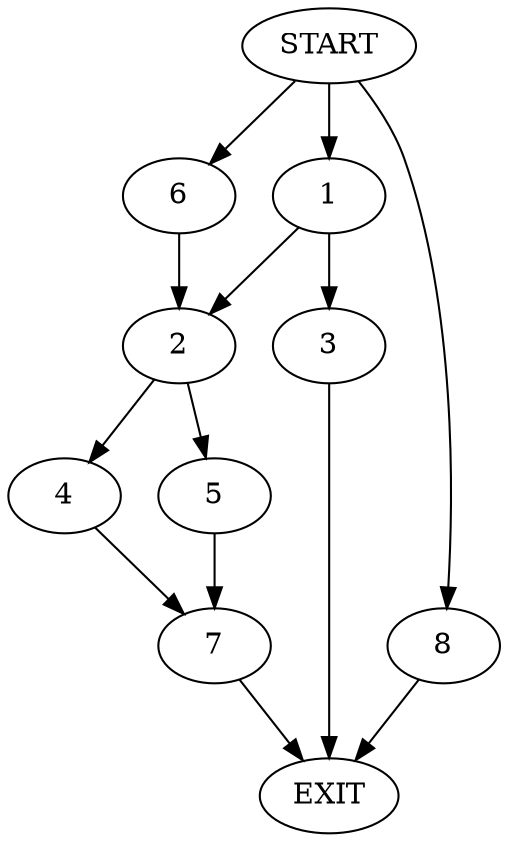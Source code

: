 digraph {
0 [label="START"]
9 [label="EXIT"]
0 -> 1
1 -> 2
1 -> 3
3 -> 9
2 -> 4
2 -> 5
0 -> 6
6 -> 2
4 -> 7
5 -> 7
7 -> 9
0 -> 8
8 -> 9
}
